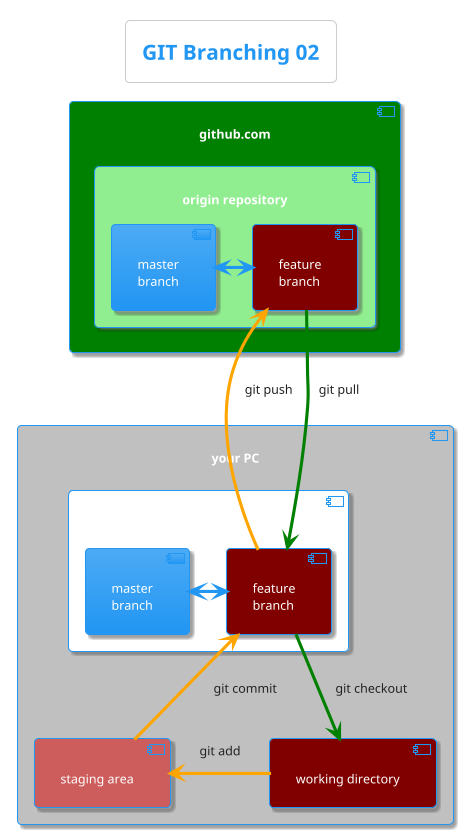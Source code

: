 @startuml name GIT Branching 02

!theme materia
title GIT Branching 02

component "github.com" #green {
    component "origin repository" #lightgreen {
        [master\nbranch] as master
        [feature\nbranch] as feature #Maroon

        master <-right-> feature
    }
}

component "your PC" #silver {
    component "local repository" as local {
        [master\nbranch] as master2
        [feature\nbranch] as feature2 #Maroon

        master2 <-right-> feature2
    }

    #IndianRed[staging area] as stage
    [working directory] as wd #Maroon

}

wd -[#orange]left-> stage : git add
stage -[#orange]up-> feature2 : git commit
feature2 -[#orange]up-> feature : git push

feature -[#green]down-> feature2 : git pull
feature2 -[#green]down-> wd : git checkout

@enduml